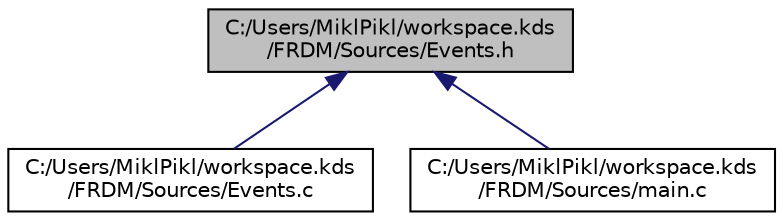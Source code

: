 digraph "C:/Users/MiklPikl/workspace.kds/FRDM/Sources/Events.h"
{
  edge [fontname="Helvetica",fontsize="10",labelfontname="Helvetica",labelfontsize="10"];
  node [fontname="Helvetica",fontsize="10",shape=record];
  Node1 [label="C:/Users/MiklPikl/workspace.kds\l/FRDM/Sources/Events.h",height=0.2,width=0.4,color="black", fillcolor="grey75", style="filled", fontcolor="black"];
  Node1 -> Node2 [dir="back",color="midnightblue",fontsize="10",style="solid",fontname="Helvetica"];
  Node2 [label="C:/Users/MiklPikl/workspace.kds\l/FRDM/Sources/Events.c",height=0.2,width=0.4,color="black", fillcolor="white", style="filled",URL="$_events_8c.html",tooltip="This is user&#39;s event module. Put your event handler code here. "];
  Node1 -> Node3 [dir="back",color="midnightblue",fontsize="10",style="solid",fontname="Helvetica"];
  Node3 [label="C:/Users/MiklPikl/workspace.kds\l/FRDM/Sources/main.c",height=0.2,width=0.4,color="black", fillcolor="white", style="filled",URL="$main_8c.html",tooltip="Main module. This module contains user&#39;s application code. "];
}
